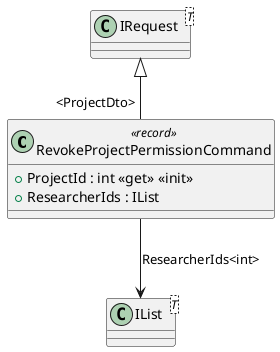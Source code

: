 @startuml
class RevokeProjectPermissionCommand <<record>> {
    + ProjectId : int <<get>> <<init>>
    + ResearcherIds : IList
}
class IList<T> {
}
class "IRequest"<T> {
}
"IRequest" <|-- "<ProjectDto>" RevokeProjectPermissionCommand
RevokeProjectPermissionCommand --> IList : "ResearcherIds<int>"
@enduml
